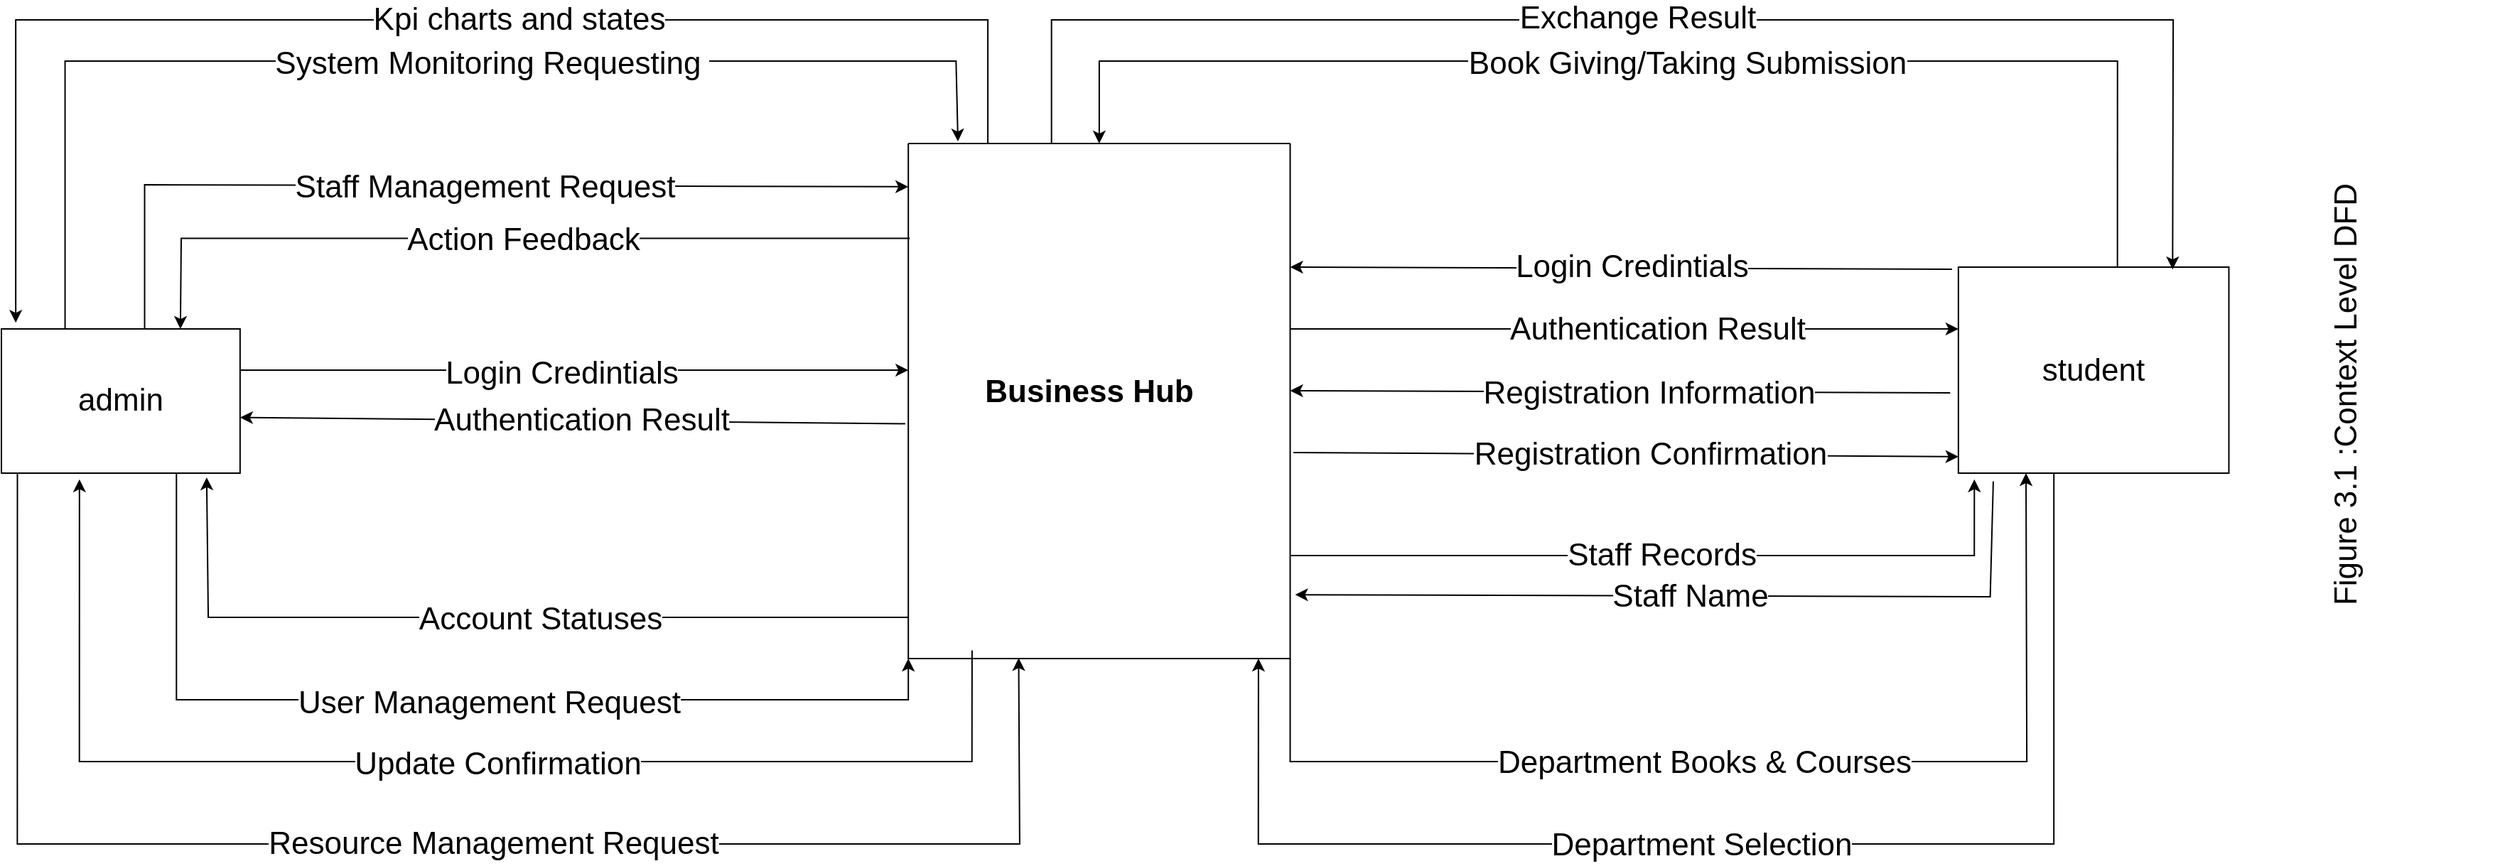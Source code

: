 <mxfile version="26.2.15">
  <diagram name="Page-1" id="_9vZ8oShTqBhKoVnPYbj">
    <mxGraphModel dx="2020" dy="1038" grid="1" gridSize="10" guides="1" tooltips="1" connect="1" arrows="1" fold="1" page="1" pageScale="1" pageWidth="1169" pageHeight="827" math="0" shadow="0">
      <root>
        <mxCell id="0" />
        <mxCell id="1" parent="0" />
        <mxCell id="xMeUwcQ0F49EkfPX01CW-1" value="" style="group;fontSize=22;" parent="1" vertex="1" connectable="0">
          <mxGeometry x="380" y="150" width="1756.706" height="580" as="geometry" />
        </mxCell>
        <mxCell id="qUDko9j9zWVaxRLH53N1-1" value="" style="swimlane;startSize=0;fontSize=22;" parent="xMeUwcQ0F49EkfPX01CW-1" vertex="1">
          <mxGeometry x="638.089" y="87" width="268.669" height="362.5" as="geometry" />
        </mxCell>
        <mxCell id="qUDko9j9zWVaxRLH53N1-2" value="&lt;font&gt;&lt;b&gt;Business Hub&lt;/b&gt;&lt;/font&gt;" style="text;html=1;align=center;verticalAlign=middle;resizable=0;points=[];autosize=1;strokeColor=none;fillColor=none;fontSize=22;" parent="qUDko9j9zWVaxRLH53N1-1" vertex="1">
          <mxGeometry x="42.167" y="154.5" width="170" height="40" as="geometry" />
        </mxCell>
        <mxCell id="qUDko9j9zWVaxRLH53N1-3" value="admin" style="rounded=0;whiteSpace=wrap;html=1;fontSize=22;" parent="xMeUwcQ0F49EkfPX01CW-1" vertex="1">
          <mxGeometry y="217.5" width="167.918" height="101.5" as="geometry" />
        </mxCell>
        <mxCell id="qUDko9j9zWVaxRLH53N1-4" value="" style="endArrow=classic;html=1;rounded=0;exitX=1;exitY=0.25;exitDx=0;exitDy=0;fontSize=22;" parent="xMeUwcQ0F49EkfPX01CW-1" edge="1">
          <mxGeometry width="50" height="50" relative="1" as="geometry">
            <mxPoint x="167.918" y="246.5" as="sourcePoint" />
            <mxPoint x="638.089" y="246.5" as="targetPoint" />
          </mxGeometry>
        </mxCell>
        <mxCell id="qUDko9j9zWVaxRLH53N1-5" value="&lt;font style=&quot;font-size: 22px;&quot;&gt;Login Credintials&lt;/font&gt;" style="edgeLabel;html=1;align=center;verticalAlign=middle;resizable=0;points=[];fontSize=22;" parent="qUDko9j9zWVaxRLH53N1-4" connectable="0" vertex="1">
          <mxGeometry x="-0.039" y="-2" relative="1" as="geometry">
            <mxPoint as="offset" />
          </mxGeometry>
        </mxCell>
        <mxCell id="qUDko9j9zWVaxRLH53N1-6" value="" style="endArrow=classic;html=1;rounded=0;exitX=-0.008;exitY=0.544;exitDx=0;exitDy=0;exitPerimeter=0;entryX=1.002;entryY=0.635;entryDx=0;entryDy=0;entryPerimeter=0;fontSize=22;" parent="xMeUwcQ0F49EkfPX01CW-1" source="qUDko9j9zWVaxRLH53N1-1" edge="1">
          <mxGeometry width="50" height="50" relative="1" as="geometry">
            <mxPoint x="435.468" y="279.85" as="sourcePoint" />
            <mxPoint x="167.918" y="279.85" as="targetPoint" />
          </mxGeometry>
        </mxCell>
        <mxCell id="qUDko9j9zWVaxRLH53N1-7" value="Authentication Result" style="edgeLabel;html=1;align=center;verticalAlign=middle;resizable=0;points=[];fontSize=22;" parent="qUDko9j9zWVaxRLH53N1-6" connectable="0" vertex="1">
          <mxGeometry x="-0.025" relative="1" as="geometry">
            <mxPoint as="offset" />
          </mxGeometry>
        </mxCell>
        <mxCell id="qUDko9j9zWVaxRLH53N1-8" value="" style="endArrow=classic;html=1;rounded=0;exitX=0;exitY=0.92;exitDx=0;exitDy=0;exitPerimeter=0;entryX=0.86;entryY=1.029;entryDx=0;entryDy=0;entryPerimeter=0;fontSize=22;" parent="xMeUwcQ0F49EkfPX01CW-1" source="qUDko9j9zWVaxRLH53N1-1" target="qUDko9j9zWVaxRLH53N1-3" edge="1">
          <mxGeometry width="50" height="50" relative="1" as="geometry">
            <mxPoint x="223.891" y="435" as="sourcePoint" />
            <mxPoint x="167.918" y="420.5" as="targetPoint" />
            <Array as="points">
              <mxPoint x="145.529" y="420.5" />
            </Array>
          </mxGeometry>
        </mxCell>
        <mxCell id="qUDko9j9zWVaxRLH53N1-9" value="&lt;font style=&quot;font-size: 22px;&quot;&gt;Account Statuses&lt;/font&gt;" style="edgeLabel;html=1;align=center;verticalAlign=middle;resizable=0;points=[];fontSize=22;" parent="qUDko9j9zWVaxRLH53N1-8" vertex="1" connectable="0">
          <mxGeometry x="-0.122" y="1" relative="1" as="geometry">
            <mxPoint as="offset" />
          </mxGeometry>
        </mxCell>
        <mxCell id="qUDko9j9zWVaxRLH53N1-10" value="" style="endArrow=classic;html=1;rounded=0;entryX=0;entryY=1;entryDx=0;entryDy=0;fontSize=22;" parent="xMeUwcQ0F49EkfPX01CW-1" target="qUDko9j9zWVaxRLH53N1-1" edge="1">
          <mxGeometry width="50" height="50" relative="1" as="geometry">
            <mxPoint x="123.14" y="319" as="sourcePoint" />
            <mxPoint x="671.672" y="507.5" as="targetPoint" />
            <Array as="points">
              <mxPoint x="123.14" y="478.5" />
              <mxPoint x="638.089" y="478.5" />
            </Array>
          </mxGeometry>
        </mxCell>
        <mxCell id="qUDko9j9zWVaxRLH53N1-11" value="User Management Request" style="edgeLabel;html=1;align=center;verticalAlign=middle;resizable=0;points=[];fontSize=22;" parent="qUDko9j9zWVaxRLH53N1-10" vertex="1" connectable="0">
          <mxGeometry x="0.078" y="-2" relative="1" as="geometry">
            <mxPoint as="offset" />
          </mxGeometry>
        </mxCell>
        <mxCell id="qUDko9j9zWVaxRLH53N1-12" value="" style="endArrow=classic;html=1;rounded=0;exitX=0.004;exitY=0.184;exitDx=0;exitDy=0;exitPerimeter=0;entryX=0.75;entryY=0;entryDx=0;entryDy=0;fontSize=22;" parent="xMeUwcQ0F49EkfPX01CW-1" source="qUDko9j9zWVaxRLH53N1-1" target="qUDko9j9zWVaxRLH53N1-3" edge="1">
          <mxGeometry width="50" height="50" relative="1" as="geometry">
            <mxPoint x="481.365" y="203" as="sourcePoint" />
            <mxPoint x="123.14" y="203" as="targetPoint" />
            <Array as="points">
              <mxPoint x="126.498" y="153.7" />
            </Array>
          </mxGeometry>
        </mxCell>
        <mxCell id="qUDko9j9zWVaxRLH53N1-13" value="Action Feedback" style="edgeLabel;html=1;align=center;verticalAlign=middle;resizable=0;points=[];fontSize=22;" parent="qUDko9j9zWVaxRLH53N1-12" vertex="1" connectable="0">
          <mxGeometry x="-0.056" y="1" relative="1" as="geometry">
            <mxPoint as="offset" />
          </mxGeometry>
        </mxCell>
        <mxCell id="qUDko9j9zWVaxRLH53N1-14" value="" style="endArrow=classic;html=1;rounded=0;entryX=0;entryY=0.084;entryDx=0;entryDy=0;entryPerimeter=0;fontSize=22;" parent="xMeUwcQ0F49EkfPX01CW-1" target="qUDko9j9zWVaxRLH53N1-1" edge="1">
          <mxGeometry width="50" height="50" relative="1" as="geometry">
            <mxPoint x="100.751" y="217.5" as="sourcePoint" />
            <mxPoint x="156.724" y="87" as="targetPoint" />
            <Array as="points">
              <mxPoint x="100.751" y="116" />
            </Array>
          </mxGeometry>
        </mxCell>
        <mxCell id="qUDko9j9zWVaxRLH53N1-15" value="Staff Management Request" style="edgeLabel;html=1;align=center;verticalAlign=middle;resizable=0;points=[];fontSize=22;" parent="qUDko9j9zWVaxRLH53N1-14" vertex="1" connectable="0">
          <mxGeometry x="0.066" y="-1" relative="1" as="geometry">
            <mxPoint as="offset" />
          </mxGeometry>
        </mxCell>
        <mxCell id="qUDko9j9zWVaxRLH53N1-16" value="" style="endArrow=classic;html=1;rounded=0;entryX=0.06;entryY=-0.043;entryDx=0;entryDy=0;entryPerimeter=0;fontSize=22;" parent="xMeUwcQ0F49EkfPX01CW-1" target="qUDko9j9zWVaxRLH53N1-3" edge="1">
          <mxGeometry width="50" height="50" relative="1" as="geometry">
            <mxPoint x="694.061" y="87" as="sourcePoint" />
            <mxPoint x="-22.389" as="targetPoint" />
            <Array as="points">
              <mxPoint x="694.061" />
              <mxPoint x="10.075" />
            </Array>
          </mxGeometry>
        </mxCell>
        <mxCell id="qUDko9j9zWVaxRLH53N1-17" value="Kpi charts and states" style="edgeLabel;html=1;align=center;verticalAlign=middle;resizable=0;points=[];fontSize=22;" parent="qUDko9j9zWVaxRLH53N1-16" vertex="1" connectable="0">
          <mxGeometry x="-0.152" relative="1" as="geometry">
            <mxPoint as="offset" />
          </mxGeometry>
        </mxCell>
        <mxCell id="qUDko9j9zWVaxRLH53N1-18" value="" style="endArrow=classic;html=1;rounded=0;entryX=0.13;entryY=-0.004;entryDx=0;entryDy=0;entryPerimeter=0;fontSize=22;" parent="xMeUwcQ0F49EkfPX01CW-1" target="qUDko9j9zWVaxRLH53N1-1" edge="1">
          <mxGeometry width="50" height="50" relative="1" as="geometry">
            <mxPoint x="44.778" y="217.5" as="sourcePoint" />
            <mxPoint x="682.867" y="58" as="targetPoint" />
            <Array as="points">
              <mxPoint x="44.778" y="29" />
              <mxPoint x="671.672" y="29" />
            </Array>
          </mxGeometry>
        </mxCell>
        <mxCell id="qUDko9j9zWVaxRLH53N1-19" value="System Monitoring Requesting&amp;nbsp;" style="edgeLabel;html=1;align=center;verticalAlign=middle;resizable=0;points=[];fontSize=22;" parent="qUDko9j9zWVaxRLH53N1-18" vertex="1" connectable="0">
          <mxGeometry x="0.12" y="-2" relative="1" as="geometry">
            <mxPoint as="offset" />
          </mxGeometry>
        </mxCell>
        <mxCell id="qUDko9j9zWVaxRLH53N1-20" value="" style="endArrow=classic;html=1;rounded=0;exitX=0.167;exitY=0.984;exitDx=0;exitDy=0;exitPerimeter=0;entryX=0.327;entryY=1.043;entryDx=0;entryDy=0;entryPerimeter=0;fontSize=22;" parent="xMeUwcQ0F49EkfPX01CW-1" source="qUDko9j9zWVaxRLH53N1-1" target="qUDko9j9zWVaxRLH53N1-3" edge="1">
          <mxGeometry width="50" height="50" relative="1" as="geometry">
            <mxPoint x="705.256" y="522" as="sourcePoint" />
            <mxPoint x="22.389" y="377" as="targetPoint" />
            <Array as="points">
              <mxPoint x="682.867" y="522" />
              <mxPoint x="54.853" y="522" />
            </Array>
          </mxGeometry>
        </mxCell>
        <mxCell id="qUDko9j9zWVaxRLH53N1-21" value="Update Confirmation" style="edgeLabel;html=1;align=center;verticalAlign=middle;resizable=0;points=[];fontSize=22;" parent="qUDko9j9zWVaxRLH53N1-20" vertex="1" connectable="0">
          <mxGeometry x="-0.09" y="2" relative="1" as="geometry">
            <mxPoint as="offset" />
          </mxGeometry>
        </mxCell>
        <mxCell id="qUDko9j9zWVaxRLH53N1-22" value="" style="endArrow=classic;html=1;rounded=0;exitX=0.067;exitY=1;exitDx=0;exitDy=0;exitPerimeter=0;entryX=0.289;entryY=0.999;entryDx=0;entryDy=0;entryPerimeter=0;fontSize=22;" parent="xMeUwcQ0F49EkfPX01CW-1" source="qUDko9j9zWVaxRLH53N1-3" target="qUDko9j9zWVaxRLH53N1-1" edge="1">
          <mxGeometry width="50" height="50" relative="1" as="geometry">
            <mxPoint x="-22.389" y="478.5" as="sourcePoint" />
            <mxPoint x="727.645" y="580" as="targetPoint" />
            <Array as="points">
              <mxPoint x="11.195" y="580" />
              <mxPoint x="716.451" y="580" />
            </Array>
          </mxGeometry>
        </mxCell>
        <mxCell id="qUDko9j9zWVaxRLH53N1-23" value="Resource Management Request" style="edgeLabel;html=1;align=center;verticalAlign=middle;resizable=0;points=[];fontSize=22;" parent="qUDko9j9zWVaxRLH53N1-22" vertex="1" connectable="0">
          <mxGeometry x="0.07" y="-3" relative="1" as="geometry">
            <mxPoint x="9" y="-3" as="offset" />
          </mxGeometry>
        </mxCell>
        <mxCell id="qUDko9j9zWVaxRLH53N1-24" value="student" style="rounded=0;whiteSpace=wrap;html=1;fontSize=22;" parent="xMeUwcQ0F49EkfPX01CW-1" vertex="1">
          <mxGeometry x="1376.928" y="174" width="190.307" height="145" as="geometry" />
        </mxCell>
        <mxCell id="qUDko9j9zWVaxRLH53N1-25" value="" style="endArrow=classic;html=1;rounded=0;exitX=0.129;exitY=1.04;exitDx=0;exitDy=0;exitPerimeter=0;entryX=1.013;entryY=0.876;entryDx=0;entryDy=0;entryPerimeter=0;fontSize=22;" parent="xMeUwcQ0F49EkfPX01CW-1" source="qUDko9j9zWVaxRLH53N1-24" target="qUDko9j9zWVaxRLH53N1-1" edge="1">
          <mxGeometry width="50" height="50" relative="1" as="geometry">
            <mxPoint x="1085.87" y="464" as="sourcePoint" />
            <mxPoint x="1388.123" y="420.5" as="targetPoint" />
            <Array as="points">
              <mxPoint x="1399.317" y="406" />
            </Array>
          </mxGeometry>
        </mxCell>
        <mxCell id="qUDko9j9zWVaxRLH53N1-26" value="Staff Name" style="edgeLabel;html=1;align=center;verticalAlign=middle;resizable=0;points=[];fontSize=22;" parent="qUDko9j9zWVaxRLH53N1-25" vertex="1" connectable="0">
          <mxGeometry x="0.027" relative="1" as="geometry">
            <mxPoint as="offset" />
          </mxGeometry>
        </mxCell>
        <mxCell id="qUDko9j9zWVaxRLH53N1-27" value="" style="endArrow=classic;html=1;rounded=0;entryX=0;entryY=0.4;entryDx=0;entryDy=0;entryPerimeter=0;fontSize=22;" parent="xMeUwcQ0F49EkfPX01CW-1" edge="1">
          <mxGeometry width="50" height="50" relative="1" as="geometry">
            <mxPoint x="906.758" y="217.5" as="sourcePoint" />
            <mxPoint x="1376.928" y="217.5" as="targetPoint" />
          </mxGeometry>
        </mxCell>
        <mxCell id="qUDko9j9zWVaxRLH53N1-28" value="Authentication Result" style="edgeLabel;html=1;align=center;verticalAlign=middle;resizable=0;points=[];fontSize=22;" parent="qUDko9j9zWVaxRLH53N1-27" vertex="1" connectable="0">
          <mxGeometry x="0.095" relative="1" as="geometry">
            <mxPoint as="offset" />
          </mxGeometry>
        </mxCell>
        <mxCell id="qUDko9j9zWVaxRLH53N1-29" value="" style="endArrow=classic;html=1;rounded=0;exitX=0;exitY=0.4;exitDx=0;exitDy=0;exitPerimeter=0;fontSize=22;" parent="xMeUwcQ0F49EkfPX01CW-1" edge="1">
          <mxGeometry width="50" height="50" relative="1" as="geometry">
            <mxPoint x="1372.451" y="175.45" as="sourcePoint" />
            <mxPoint x="906.758" y="174" as="targetPoint" />
          </mxGeometry>
        </mxCell>
        <mxCell id="qUDko9j9zWVaxRLH53N1-30" value="Login Credintials" style="edgeLabel;html=1;align=center;verticalAlign=middle;resizable=0;points=[];fontSize=22;" parent="qUDko9j9zWVaxRLH53N1-29" vertex="1" connectable="0">
          <mxGeometry x="-0.029" y="-1" relative="1" as="geometry">
            <mxPoint as="offset" />
          </mxGeometry>
        </mxCell>
        <mxCell id="qUDko9j9zWVaxRLH53N1-31" value="" style="endArrow=classic;html=1;rounded=0;exitX=1;exitY=0.5;exitDx=0;exitDy=0;entryX=-0.012;entryY=0.67;entryDx=0;entryDy=0;entryPerimeter=0;fontSize=22;" parent="xMeUwcQ0F49EkfPX01CW-1" edge="1">
          <mxGeometry width="50" height="50" relative="1" as="geometry">
            <mxPoint x="909.041" y="304.5" as="sourcePoint" />
            <mxPoint x="1376.928" y="307.4" as="targetPoint" />
          </mxGeometry>
        </mxCell>
        <mxCell id="qUDko9j9zWVaxRLH53N1-32" value="Registration Confirmation" style="edgeLabel;html=1;align=center;verticalAlign=middle;resizable=0;points=[];fontSize=22;" parent="qUDko9j9zWVaxRLH53N1-31" vertex="1" connectable="0">
          <mxGeometry x="0.072" relative="1" as="geometry">
            <mxPoint as="offset" />
          </mxGeometry>
        </mxCell>
        <mxCell id="qUDko9j9zWVaxRLH53N1-33" value="" style="endArrow=classic;html=1;rounded=0;exitX=-0.012;exitY=0.9;exitDx=0;exitDy=0;exitPerimeter=0;entryX=1.013;entryY=0.596;entryDx=0;entryDy=0;entryPerimeter=0;fontSize=22;" parent="xMeUwcQ0F49EkfPX01CW-1" edge="1">
          <mxGeometry width="50" height="50" relative="1" as="geometry">
            <mxPoint x="1371.152" y="262.45" as="sourcePoint" />
            <mxPoint x="906.758" y="261" as="targetPoint" />
          </mxGeometry>
        </mxCell>
        <mxCell id="qUDko9j9zWVaxRLH53N1-34" value="Registration Information" style="edgeLabel;html=1;align=center;verticalAlign=middle;resizable=0;points=[];fontSize=22;" parent="qUDko9j9zWVaxRLH53N1-33" vertex="1" connectable="0">
          <mxGeometry x="-0.088" y="1" relative="1" as="geometry">
            <mxPoint as="offset" />
          </mxGeometry>
        </mxCell>
        <mxCell id="qUDko9j9zWVaxRLH53N1-35" value="" style="endArrow=classic;html=1;rounded=0;entryX=0.059;entryY=1.03;entryDx=0;entryDy=0;entryPerimeter=0;fontSize=22;" parent="xMeUwcQ0F49EkfPX01CW-1" target="qUDko9j9zWVaxRLH53N1-24" edge="1">
          <mxGeometry width="50" height="50" relative="1" as="geometry">
            <mxPoint x="906.758" y="377" as="sourcePoint" />
            <mxPoint x="1388.123" y="377" as="targetPoint" />
            <Array as="points">
              <mxPoint x="1388.123" y="377" />
            </Array>
          </mxGeometry>
        </mxCell>
        <mxCell id="qUDko9j9zWVaxRLH53N1-36" value="Staff Records" style="edgeLabel;html=1;align=center;verticalAlign=middle;resizable=0;points=[];fontSize=22;" parent="qUDko9j9zWVaxRLH53N1-35" vertex="1" connectable="0">
          <mxGeometry x="-0.024" relative="1" as="geometry">
            <mxPoint as="offset" />
          </mxGeometry>
        </mxCell>
        <mxCell id="qUDko9j9zWVaxRLH53N1-37" value="" style="endArrow=classic;html=1;rounded=0;exitX=0.353;exitY=1;exitDx=0;exitDy=0;exitPerimeter=0;entryX=0.917;entryY=1;entryDx=0;entryDy=0;entryPerimeter=0;fontSize=22;" parent="xMeUwcQ0F49EkfPX01CW-1" source="qUDko9j9zWVaxRLH53N1-24" target="qUDko9j9zWVaxRLH53N1-1" edge="1">
          <mxGeometry width="50" height="50" relative="1" as="geometry">
            <mxPoint x="1466.485" y="580" as="sourcePoint" />
            <mxPoint x="839.59" y="594.5" as="targetPoint" />
            <Array as="points">
              <mxPoint x="1444.096" y="580" />
              <mxPoint x="884.369" y="580" />
            </Array>
          </mxGeometry>
        </mxCell>
        <mxCell id="qUDko9j9zWVaxRLH53N1-38" value="Department Selection" style="edgeLabel;html=1;align=center;verticalAlign=middle;resizable=0;points=[];fontSize=22;" parent="qUDko9j9zWVaxRLH53N1-37" vertex="1" connectable="0">
          <mxGeometry x="0.07" y="1" relative="1" as="geometry">
            <mxPoint as="offset" />
          </mxGeometry>
        </mxCell>
        <mxCell id="qUDko9j9zWVaxRLH53N1-39" value="" style="endArrow=classic;html=1;rounded=0;entryX=0.25;entryY=1;entryDx=0;entryDy=0;fontSize=22;" parent="xMeUwcQ0F49EkfPX01CW-1" target="qUDko9j9zWVaxRLH53N1-24" edge="1">
          <mxGeometry width="50" height="50" relative="1" as="geometry">
            <mxPoint x="906.758" y="449.5" as="sourcePoint" />
            <mxPoint x="1432.901" y="522" as="targetPoint" />
            <Array as="points">
              <mxPoint x="906.758" y="522" />
              <mxPoint x="1425.065" y="522" />
            </Array>
          </mxGeometry>
        </mxCell>
        <mxCell id="qUDko9j9zWVaxRLH53N1-40" value="Department Books &amp;amp; Courses" style="edgeLabel;html=1;align=center;verticalAlign=middle;resizable=0;points=[];fontSize=22;" parent="qUDko9j9zWVaxRLH53N1-39" vertex="1" connectable="0">
          <mxGeometry x="-0.084" y="-1" relative="1" as="geometry">
            <mxPoint as="offset" />
          </mxGeometry>
        </mxCell>
        <mxCell id="qUDko9j9zWVaxRLH53N1-49" value="" style="endArrow=classic;html=1;rounded=0;entryX=0.5;entryY=0;entryDx=0;entryDy=0;exitX=0.588;exitY=0;exitDx=0;exitDy=0;exitPerimeter=0;fontSize=22;" parent="xMeUwcQ0F49EkfPX01CW-1" source="qUDko9j9zWVaxRLH53N1-24" target="qUDko9j9zWVaxRLH53N1-1" edge="1">
          <mxGeometry width="50" height="50" relative="1" as="geometry">
            <mxPoint x="1488.874" y="174" as="sourcePoint" />
            <mxPoint x="772.423" y="-116" as="targetPoint" />
            <Array as="points">
              <mxPoint x="1488.874" y="29" />
              <mxPoint x="772.423" y="29" />
            </Array>
          </mxGeometry>
        </mxCell>
        <mxCell id="qUDko9j9zWVaxRLH53N1-50" value="Book Giving/Taking Submission" style="edgeLabel;html=1;align=center;verticalAlign=middle;resizable=0;points=[];fontSize=22;" parent="qUDko9j9zWVaxRLH53N1-49" vertex="1" connectable="0">
          <mxGeometry x="-0.026" y="2" relative="1" as="geometry">
            <mxPoint as="offset" />
          </mxGeometry>
        </mxCell>
        <mxCell id="qUDko9j9zWVaxRLH53N1-55" value="" style="endArrow=classic;html=1;rounded=0;entryX=0.792;entryY=0.011;entryDx=0;entryDy=0;entryPerimeter=0;fontSize=22;" parent="xMeUwcQ0F49EkfPX01CW-1" target="qUDko9j9zWVaxRLH53N1-24" edge="1">
          <mxGeometry width="50" height="50" relative="1" as="geometry">
            <mxPoint x="738.84" y="87" as="sourcePoint" />
            <mxPoint x="1556.041" y="-174" as="targetPoint" />
            <Array as="points">
              <mxPoint x="738.84" />
              <mxPoint x="1528.055" />
            </Array>
          </mxGeometry>
        </mxCell>
        <mxCell id="qUDko9j9zWVaxRLH53N1-56" value="Exchange Result" style="edgeLabel;html=1;align=center;verticalAlign=middle;resizable=0;points=[];fontSize=22;" parent="qUDko9j9zWVaxRLH53N1-55" vertex="1" connectable="0">
          <mxGeometry x="-0.051" y="1" relative="1" as="geometry">
            <mxPoint as="offset" />
          </mxGeometry>
        </mxCell>
        <mxCell id="3QrvPjLaIco6dVqHYD4I-1" value="&lt;font&gt;Figure 3.1 :Context Level DFD&lt;/font&gt;" style="text;html=1;align=center;verticalAlign=middle;resizable=0;points=[];autosize=1;strokeColor=none;fillColor=none;rotation=-90;fontSize=22;" parent="xMeUwcQ0F49EkfPX01CW-1" vertex="1">
          <mxGeometry x="1489.996" y="244" width="320" height="40" as="geometry" />
        </mxCell>
      </root>
    </mxGraphModel>
  </diagram>
</mxfile>

